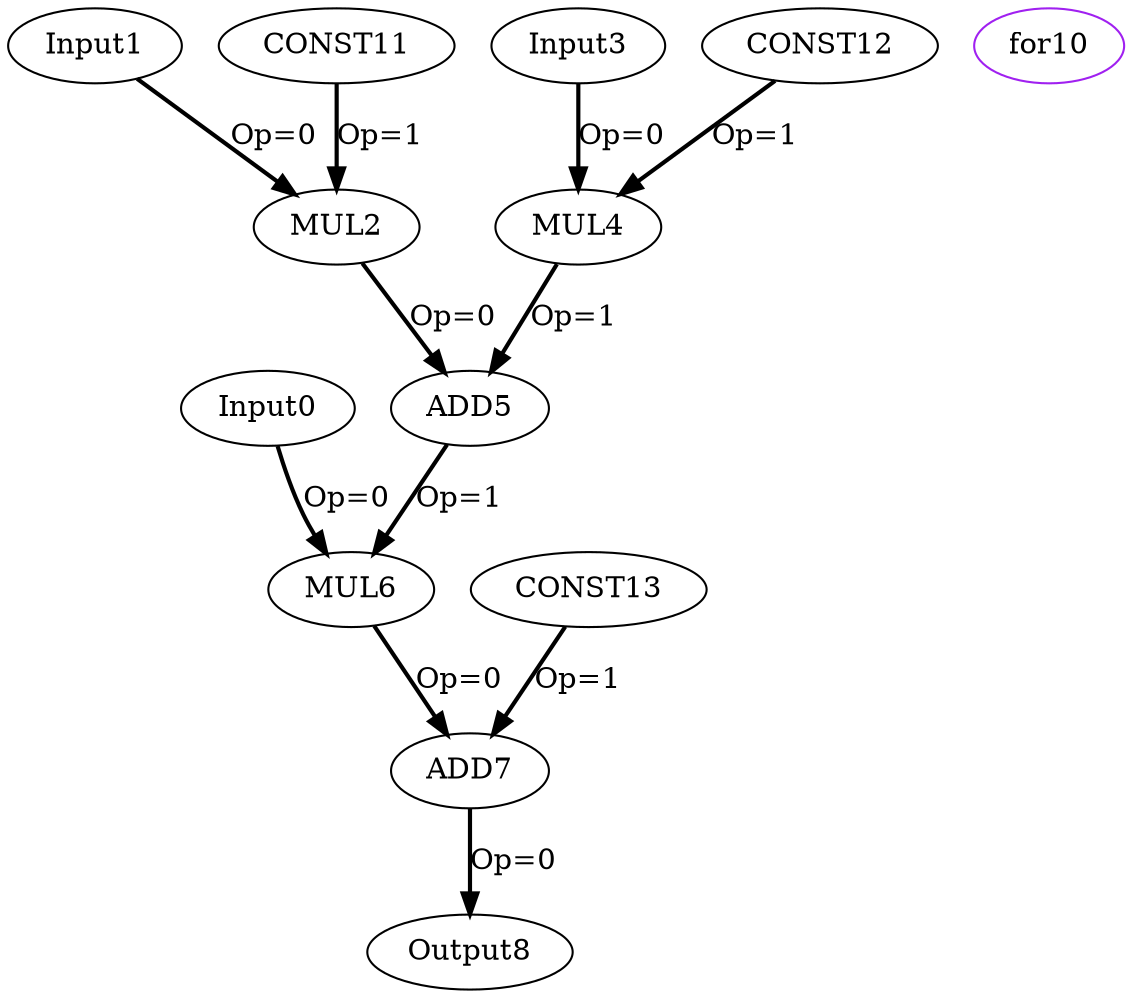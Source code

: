 Digraph G {
Input0[opcode = "Input", ref_name="kernel_try_0", size="2024", offset="0,0", pattern="4,506", color = black];
Input1[opcode = "Input", ref_name="kernel_try_1", size="2024", offset="0,0", pattern="4,506", color = black];
MUL2[opcode = "MUL", color = black];
Input3[opcode = "Input", ref_name="kernel_try_2", size="2024", offset="0,0", pattern="4,506", color = black];
MUL4[opcode = "MUL", color = black];
ADD5[opcode = "ADD", color = black];
MUL6[opcode = "MUL", color = black];
ADD7[opcode = "ADD", color = black];
Output8[opcode = "Output", ref_name="kernel_try_3", size="2024", offset="0,0", pattern="4,506", color = black];
for10[opcode = "for", color = purple];
CONST11[opcode = "CONST", value="0x00000005", color = black];
CONST12[opcode = "CONST", value="0x00000008", color = black];
CONST13[opcode = "CONST", value="0x0000000F", color = black];
Input1 -> MUL2[color = black, style = bold, operand = 0, label = "Op=0"];
CONST11 -> MUL2[color = black, style = bold, operand = 1, label = "Op=1"];
Input3 -> MUL4[color = black, style = bold, operand = 0, label = "Op=0"];
CONST12 -> MUL4[color = black, style = bold, operand = 1, label = "Op=1"];
MUL2 -> ADD5[color = black, style = bold, operand = 0, label = "Op=0"];
MUL4 -> ADD5[color = black, style = bold, operand = 1, label = "Op=1"];
Input0 -> MUL6[color = black, style = bold, operand = 0, label = "Op=0"];
ADD5 -> MUL6[color = black, style = bold, operand = 1, label = "Op=1"];
MUL6 -> ADD7[color = black, style = bold, operand = 0, label = "Op=0"];
CONST13 -> ADD7[color = black, style = bold, operand = 1, label = "Op=1"];
ADD7 -> Output8[color = black, style = bold, operand = 0, label = "Op=0"];
}
